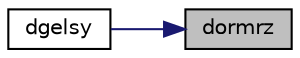 digraph "dormrz"
{
 // LATEX_PDF_SIZE
  edge [fontname="Helvetica",fontsize="10",labelfontname="Helvetica",labelfontsize="10"];
  node [fontname="Helvetica",fontsize="10",shape=record];
  rankdir="RL";
  Node1 [label="dormrz",height=0.2,width=0.4,color="black", fillcolor="grey75", style="filled", fontcolor="black",tooltip="DORMRZ"];
  Node1 -> Node2 [dir="back",color="midnightblue",fontsize="10",style="solid",fontname="Helvetica"];
  Node2 [label="dgelsy",height=0.2,width=0.4,color="black", fillcolor="white", style="filled",URL="$dgelsy_8f.html#a385713b8bcdf85663ff9a45926fac423",tooltip="DGELSY solves overdetermined or underdetermined systems for GE matrices"];
}
